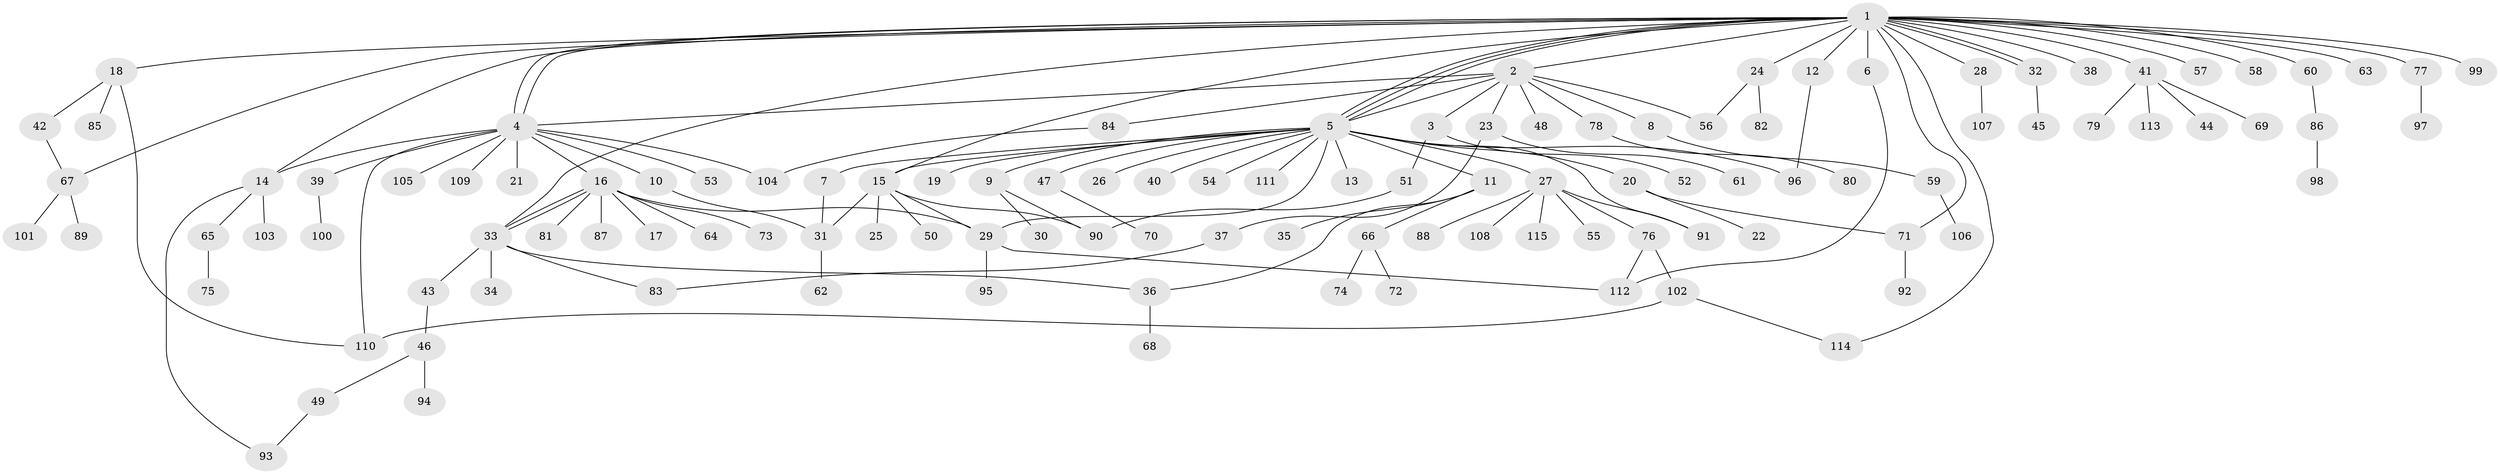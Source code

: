// coarse degree distribution, {27: 0.011627906976744186, 11: 0.011627906976744186, 3: 0.046511627906976744, 12: 0.023255813953488372, 19: 0.011627906976744186, 2: 0.20930232558139536, 5: 0.023255813953488372, 1: 0.5697674418604651, 8: 0.011627906976744186, 4: 0.06976744186046512, 6: 0.011627906976744186}
// Generated by graph-tools (version 1.1) at 2025/23/03/03/25 07:23:54]
// undirected, 115 vertices, 144 edges
graph export_dot {
graph [start="1"]
  node [color=gray90,style=filled];
  1;
  2;
  3;
  4;
  5;
  6;
  7;
  8;
  9;
  10;
  11;
  12;
  13;
  14;
  15;
  16;
  17;
  18;
  19;
  20;
  21;
  22;
  23;
  24;
  25;
  26;
  27;
  28;
  29;
  30;
  31;
  32;
  33;
  34;
  35;
  36;
  37;
  38;
  39;
  40;
  41;
  42;
  43;
  44;
  45;
  46;
  47;
  48;
  49;
  50;
  51;
  52;
  53;
  54;
  55;
  56;
  57;
  58;
  59;
  60;
  61;
  62;
  63;
  64;
  65;
  66;
  67;
  68;
  69;
  70;
  71;
  72;
  73;
  74;
  75;
  76;
  77;
  78;
  79;
  80;
  81;
  82;
  83;
  84;
  85;
  86;
  87;
  88;
  89;
  90;
  91;
  92;
  93;
  94;
  95;
  96;
  97;
  98;
  99;
  100;
  101;
  102;
  103;
  104;
  105;
  106;
  107;
  108;
  109;
  110;
  111;
  112;
  113;
  114;
  115;
  1 -- 2;
  1 -- 4;
  1 -- 4;
  1 -- 5;
  1 -- 5;
  1 -- 5;
  1 -- 6;
  1 -- 12;
  1 -- 14;
  1 -- 15;
  1 -- 18;
  1 -- 24;
  1 -- 28;
  1 -- 32;
  1 -- 32;
  1 -- 33;
  1 -- 38;
  1 -- 41;
  1 -- 57;
  1 -- 58;
  1 -- 60;
  1 -- 63;
  1 -- 67;
  1 -- 71;
  1 -- 77;
  1 -- 99;
  1 -- 114;
  2 -- 3;
  2 -- 4;
  2 -- 5;
  2 -- 8;
  2 -- 23;
  2 -- 48;
  2 -- 56;
  2 -- 78;
  2 -- 84;
  3 -- 51;
  3 -- 52;
  4 -- 10;
  4 -- 14;
  4 -- 16;
  4 -- 21;
  4 -- 39;
  4 -- 53;
  4 -- 104;
  4 -- 105;
  4 -- 109;
  4 -- 110;
  5 -- 7;
  5 -- 9;
  5 -- 11;
  5 -- 13;
  5 -- 15;
  5 -- 19;
  5 -- 20;
  5 -- 26;
  5 -- 27;
  5 -- 29;
  5 -- 40;
  5 -- 47;
  5 -- 54;
  5 -- 91;
  5 -- 96;
  5 -- 111;
  6 -- 112;
  7 -- 31;
  8 -- 59;
  9 -- 30;
  9 -- 90;
  10 -- 31;
  11 -- 35;
  11 -- 36;
  11 -- 66;
  12 -- 96;
  14 -- 65;
  14 -- 93;
  14 -- 103;
  15 -- 25;
  15 -- 29;
  15 -- 31;
  15 -- 50;
  15 -- 90;
  16 -- 17;
  16 -- 29;
  16 -- 33;
  16 -- 33;
  16 -- 64;
  16 -- 73;
  16 -- 81;
  16 -- 87;
  18 -- 42;
  18 -- 85;
  18 -- 110;
  20 -- 22;
  20 -- 71;
  23 -- 37;
  23 -- 61;
  24 -- 56;
  24 -- 82;
  27 -- 55;
  27 -- 76;
  27 -- 88;
  27 -- 91;
  27 -- 108;
  27 -- 115;
  28 -- 107;
  29 -- 95;
  29 -- 112;
  31 -- 62;
  32 -- 45;
  33 -- 34;
  33 -- 36;
  33 -- 43;
  33 -- 83;
  36 -- 68;
  37 -- 83;
  39 -- 100;
  41 -- 44;
  41 -- 69;
  41 -- 79;
  41 -- 113;
  42 -- 67;
  43 -- 46;
  46 -- 49;
  46 -- 94;
  47 -- 70;
  49 -- 93;
  51 -- 90;
  59 -- 106;
  60 -- 86;
  65 -- 75;
  66 -- 72;
  66 -- 74;
  67 -- 89;
  67 -- 101;
  71 -- 92;
  76 -- 102;
  76 -- 112;
  77 -- 97;
  78 -- 80;
  84 -- 104;
  86 -- 98;
  102 -- 110;
  102 -- 114;
}

